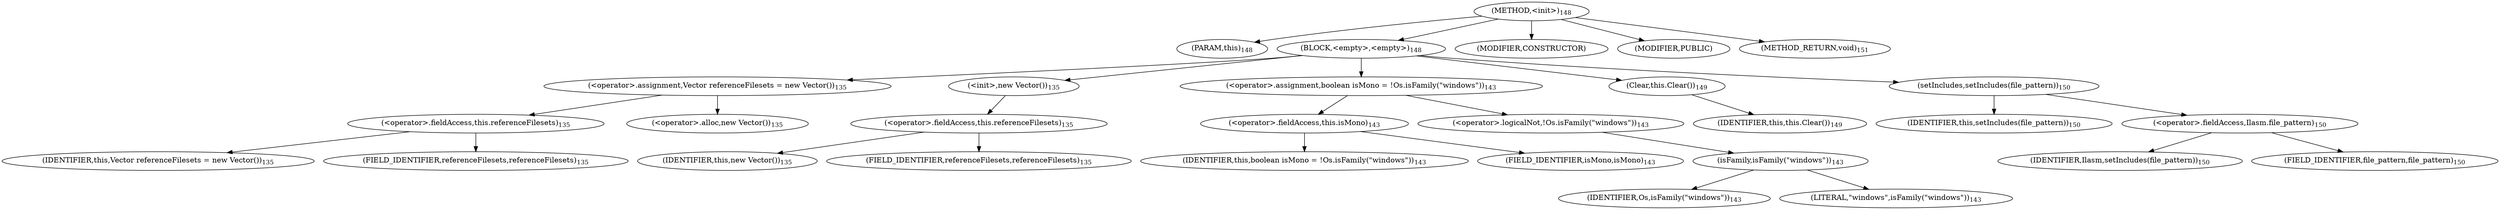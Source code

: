 digraph "&lt;init&gt;" {  
"103" [label = <(METHOD,&lt;init&gt;)<SUB>148</SUB>> ]
"4" [label = <(PARAM,this)<SUB>148</SUB>> ]
"104" [label = <(BLOCK,&lt;empty&gt;,&lt;empty&gt;)<SUB>148</SUB>> ]
"105" [label = <(&lt;operator&gt;.assignment,Vector referenceFilesets = new Vector())<SUB>135</SUB>> ]
"106" [label = <(&lt;operator&gt;.fieldAccess,this.referenceFilesets)<SUB>135</SUB>> ]
"107" [label = <(IDENTIFIER,this,Vector referenceFilesets = new Vector())<SUB>135</SUB>> ]
"108" [label = <(FIELD_IDENTIFIER,referenceFilesets,referenceFilesets)<SUB>135</SUB>> ]
"109" [label = <(&lt;operator&gt;.alloc,new Vector())<SUB>135</SUB>> ]
"110" [label = <(&lt;init&gt;,new Vector())<SUB>135</SUB>> ]
"111" [label = <(&lt;operator&gt;.fieldAccess,this.referenceFilesets)<SUB>135</SUB>> ]
"112" [label = <(IDENTIFIER,this,new Vector())<SUB>135</SUB>> ]
"113" [label = <(FIELD_IDENTIFIER,referenceFilesets,referenceFilesets)<SUB>135</SUB>> ]
"114" [label = <(&lt;operator&gt;.assignment,boolean isMono = !Os.isFamily(&quot;windows&quot;))<SUB>143</SUB>> ]
"115" [label = <(&lt;operator&gt;.fieldAccess,this.isMono)<SUB>143</SUB>> ]
"116" [label = <(IDENTIFIER,this,boolean isMono = !Os.isFamily(&quot;windows&quot;))<SUB>143</SUB>> ]
"117" [label = <(FIELD_IDENTIFIER,isMono,isMono)<SUB>143</SUB>> ]
"118" [label = <(&lt;operator&gt;.logicalNot,!Os.isFamily(&quot;windows&quot;))<SUB>143</SUB>> ]
"119" [label = <(isFamily,isFamily(&quot;windows&quot;))<SUB>143</SUB>> ]
"120" [label = <(IDENTIFIER,Os,isFamily(&quot;windows&quot;))<SUB>143</SUB>> ]
"121" [label = <(LITERAL,&quot;windows&quot;,isFamily(&quot;windows&quot;))<SUB>143</SUB>> ]
"122" [label = <(Clear,this.Clear())<SUB>149</SUB>> ]
"3" [label = <(IDENTIFIER,this,this.Clear())<SUB>149</SUB>> ]
"123" [label = <(setIncludes,setIncludes(file_pattern))<SUB>150</SUB>> ]
"5" [label = <(IDENTIFIER,this,setIncludes(file_pattern))<SUB>150</SUB>> ]
"124" [label = <(&lt;operator&gt;.fieldAccess,Ilasm.file_pattern)<SUB>150</SUB>> ]
"125" [label = <(IDENTIFIER,Ilasm,setIncludes(file_pattern))<SUB>150</SUB>> ]
"126" [label = <(FIELD_IDENTIFIER,file_pattern,file_pattern)<SUB>150</SUB>> ]
"127" [label = <(MODIFIER,CONSTRUCTOR)> ]
"128" [label = <(MODIFIER,PUBLIC)> ]
"129" [label = <(METHOD_RETURN,void)<SUB>151</SUB>> ]
  "103" -> "4" 
  "103" -> "104" 
  "103" -> "127" 
  "103" -> "128" 
  "103" -> "129" 
  "104" -> "105" 
  "104" -> "110" 
  "104" -> "114" 
  "104" -> "122" 
  "104" -> "123" 
  "105" -> "106" 
  "105" -> "109" 
  "106" -> "107" 
  "106" -> "108" 
  "110" -> "111" 
  "111" -> "112" 
  "111" -> "113" 
  "114" -> "115" 
  "114" -> "118" 
  "115" -> "116" 
  "115" -> "117" 
  "118" -> "119" 
  "119" -> "120" 
  "119" -> "121" 
  "122" -> "3" 
  "123" -> "5" 
  "123" -> "124" 
  "124" -> "125" 
  "124" -> "126" 
}
